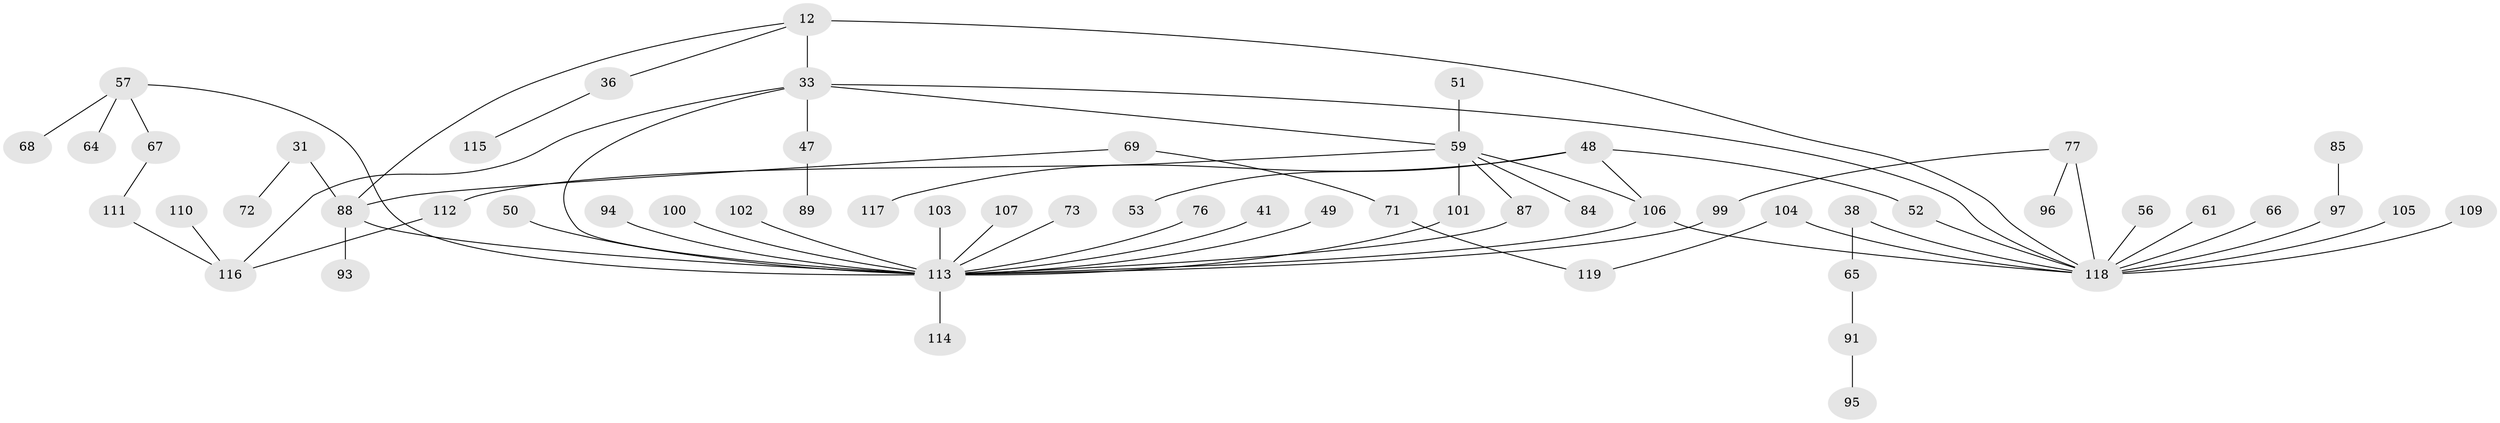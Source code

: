 // original degree distribution, {3: 0.20168067226890757, 9: 0.008403361344537815, 5: 0.04201680672268908, 4: 0.058823529411764705, 6: 0.03361344537815126, 2: 0.31932773109243695, 1: 0.33613445378151263}
// Generated by graph-tools (version 1.1) at 2025/41/03/09/25 04:41:51]
// undirected, 59 vertices, 69 edges
graph export_dot {
graph [start="1"]
  node [color=gray90,style=filled];
  12 [super="+8"];
  31;
  33 [super="+2"];
  36;
  38;
  41;
  47 [super="+20"];
  48 [super="+19"];
  49;
  50;
  51;
  52;
  53;
  56;
  57;
  59 [super="+6+4+11"];
  61;
  64;
  65;
  66;
  67;
  68;
  69 [super="+35"];
  71;
  72;
  73;
  76;
  77 [super="+37"];
  84;
  85;
  87 [super="+17"];
  88 [super="+16+44+82"];
  89;
  91;
  93;
  94;
  95;
  96;
  97 [super="+81"];
  99 [super="+83"];
  100;
  101;
  102;
  103;
  104;
  105;
  106 [super="+14+46"];
  107;
  109;
  110;
  111;
  112;
  113 [super="+10+7+24+28+40+22+78+98"];
  114;
  115;
  116 [super="+5+70"];
  117;
  118 [super="+108+90+86"];
  119;
  12 -- 33 [weight=2];
  12 -- 36;
  12 -- 118;
  12 -- 88;
  31 -- 72;
  31 -- 88;
  33 -- 116;
  33 -- 59 [weight=2];
  33 -- 113 [weight=2];
  33 -- 118 [weight=2];
  33 -- 47;
  36 -- 115;
  38 -- 65;
  38 -- 118;
  41 -- 113;
  47 -- 89;
  48 -- 52;
  48 -- 117;
  48 -- 53;
  48 -- 106;
  49 -- 113;
  50 -- 113;
  51 -- 59;
  52 -- 118;
  56 -- 118;
  57 -- 64;
  57 -- 67;
  57 -- 68;
  57 -- 113;
  59 -- 112;
  59 -- 84;
  59 -- 101;
  59 -- 106;
  59 -- 87;
  61 -- 118;
  65 -- 91;
  66 -- 118;
  67 -- 111;
  69 -- 88;
  69 -- 71;
  71 -- 119;
  73 -- 113;
  76 -- 113;
  77 -- 96;
  77 -- 99;
  77 -- 118 [weight=2];
  85 -- 97;
  87 -- 113;
  88 -- 93;
  88 -- 113 [weight=2];
  91 -- 95;
  94 -- 113;
  97 -- 118;
  99 -- 113;
  100 -- 113 [weight=2];
  101 -- 113 [weight=2];
  102 -- 113;
  103 -- 113;
  104 -- 119;
  104 -- 118;
  105 -- 118;
  106 -- 113;
  106 -- 118;
  107 -- 113;
  109 -- 118;
  110 -- 116;
  111 -- 116;
  112 -- 116;
  113 -- 114;
}
